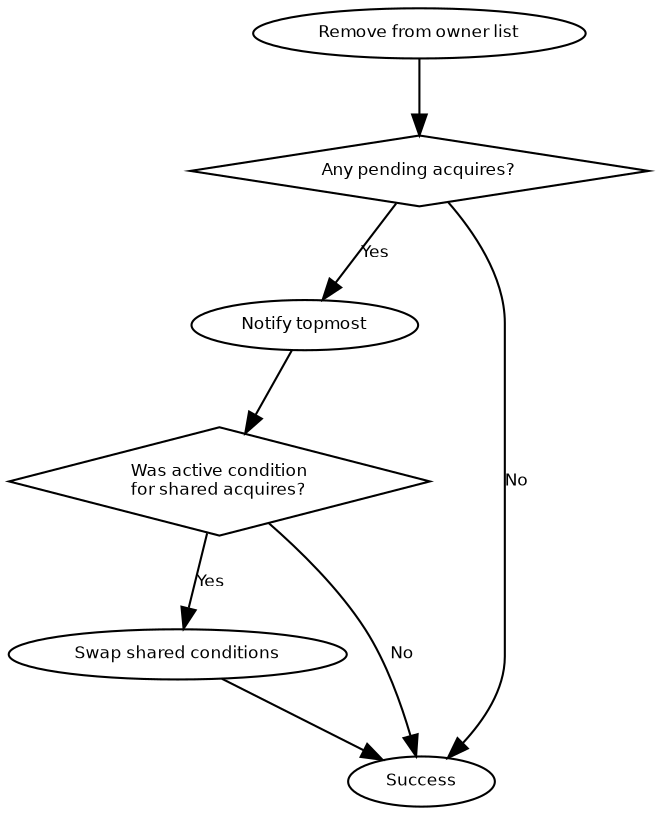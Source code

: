 digraph "design-2.1-lock-release" {
  graph[fontsize=8, fontname="Helvetica"]
  node[fontsize=8, fontname="Helvetica", width="0", height="0"]
  edge[fontsize=8, fontname="Helvetica"]

  /* Actions */
  remove_from_owners[label="Remove from owner list"]
  notify[label="Notify topmost"]
  swap_shared[label="Swap shared conditions"]
  success[label="Success"]

  /* Conditions */
  have_pending[label="Any pending acquires?", shape=diamond]
  was_active_queue[
    label="Was active condition\nfor shared acquires?",
    shape=diamond,
    ]

  /* Lines */
  remove_from_owners->have_pending

  have_pending->notify[label="Yes"]
  have_pending->success[label="No"]

  notify->was_active_queue

  was_active_queue->swap_shared[label="Yes"]
  was_active_queue->success[label="No"]

  swap_shared->success
}
